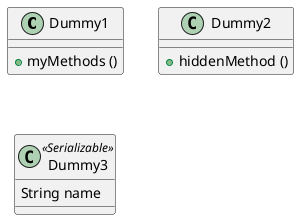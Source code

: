 @startuml

class Dummy1 {
    +myMethods ()
}
class Dummy2 {
    +hiddenMethod ()
}
class Dummy3 <<Serializable >> {
    String name
}
'hide members
'hide <<Serializable >> circle
'show Dummy1 methods
'show <<Serializable >> fields


@enduml

